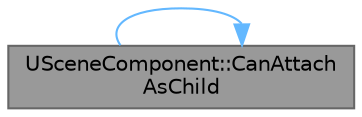 digraph "USceneComponent::CanAttachAsChild"
{
 // INTERACTIVE_SVG=YES
 // LATEX_PDF_SIZE
  bgcolor="transparent";
  edge [fontname=Helvetica,fontsize=10,labelfontname=Helvetica,labelfontsize=10];
  node [fontname=Helvetica,fontsize=10,shape=box,height=0.2,width=0.4];
  rankdir="RL";
  Node1 [id="Node000001",label="USceneComponent::CanAttach\lAsChild",height=0.2,width=0.4,color="gray40", fillcolor="grey60", style="filled", fontcolor="black",tooltip="Called to see if it's possible to attach another scene component as a child."];
  Node1 -> Node1 [id="edge1_Node000001_Node000001",dir="back",color="steelblue1",style="solid",tooltip=" "];
}

